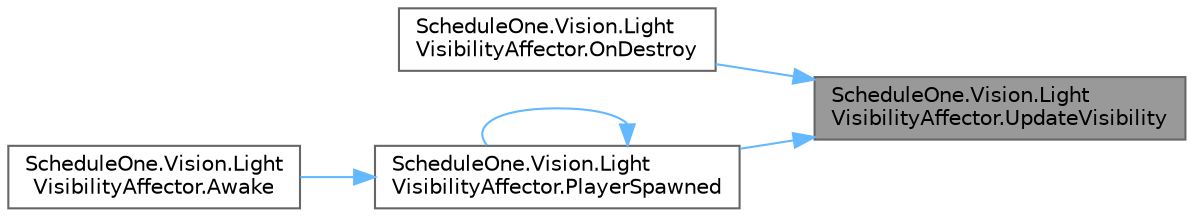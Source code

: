 digraph "ScheduleOne.Vision.LightVisibilityAffector.UpdateVisibility"
{
 // LATEX_PDF_SIZE
  bgcolor="transparent";
  edge [fontname=Helvetica,fontsize=10,labelfontname=Helvetica,labelfontsize=10];
  node [fontname=Helvetica,fontsize=10,shape=box,height=0.2,width=0.4];
  rankdir="RL";
  Node1 [id="Node000001",label="ScheduleOne.Vision.Light\lVisibilityAffector.UpdateVisibility",height=0.2,width=0.4,color="gray40", fillcolor="grey60", style="filled", fontcolor="black",tooltip=" "];
  Node1 -> Node2 [id="edge1_Node000001_Node000002",dir="back",color="steelblue1",style="solid",tooltip=" "];
  Node2 [id="Node000002",label="ScheduleOne.Vision.Light\lVisibilityAffector.OnDestroy",height=0.2,width=0.4,color="grey40", fillcolor="white", style="filled",URL="$class_schedule_one_1_1_vision_1_1_light_visibility_affector.html#a9827cb6fdbf7ef49c1415f9fabf2495e",tooltip=" "];
  Node1 -> Node3 [id="edge2_Node000001_Node000003",dir="back",color="steelblue1",style="solid",tooltip=" "];
  Node3 [id="Node000003",label="ScheduleOne.Vision.Light\lVisibilityAffector.PlayerSpawned",height=0.2,width=0.4,color="grey40", fillcolor="white", style="filled",URL="$class_schedule_one_1_1_vision_1_1_light_visibility_affector.html#aec1ad91d307e9ce244fdf83f88b527df",tooltip=" "];
  Node3 -> Node4 [id="edge3_Node000003_Node000004",dir="back",color="steelblue1",style="solid",tooltip=" "];
  Node4 [id="Node000004",label="ScheduleOne.Vision.Light\lVisibilityAffector.Awake",height=0.2,width=0.4,color="grey40", fillcolor="white", style="filled",URL="$class_schedule_one_1_1_vision_1_1_light_visibility_affector.html#a6df6b6ebcf1882b0cceeaf2540f9be5c",tooltip=" "];
  Node3 -> Node3 [id="edge4_Node000003_Node000003",dir="back",color="steelblue1",style="solid",tooltip=" "];
}
